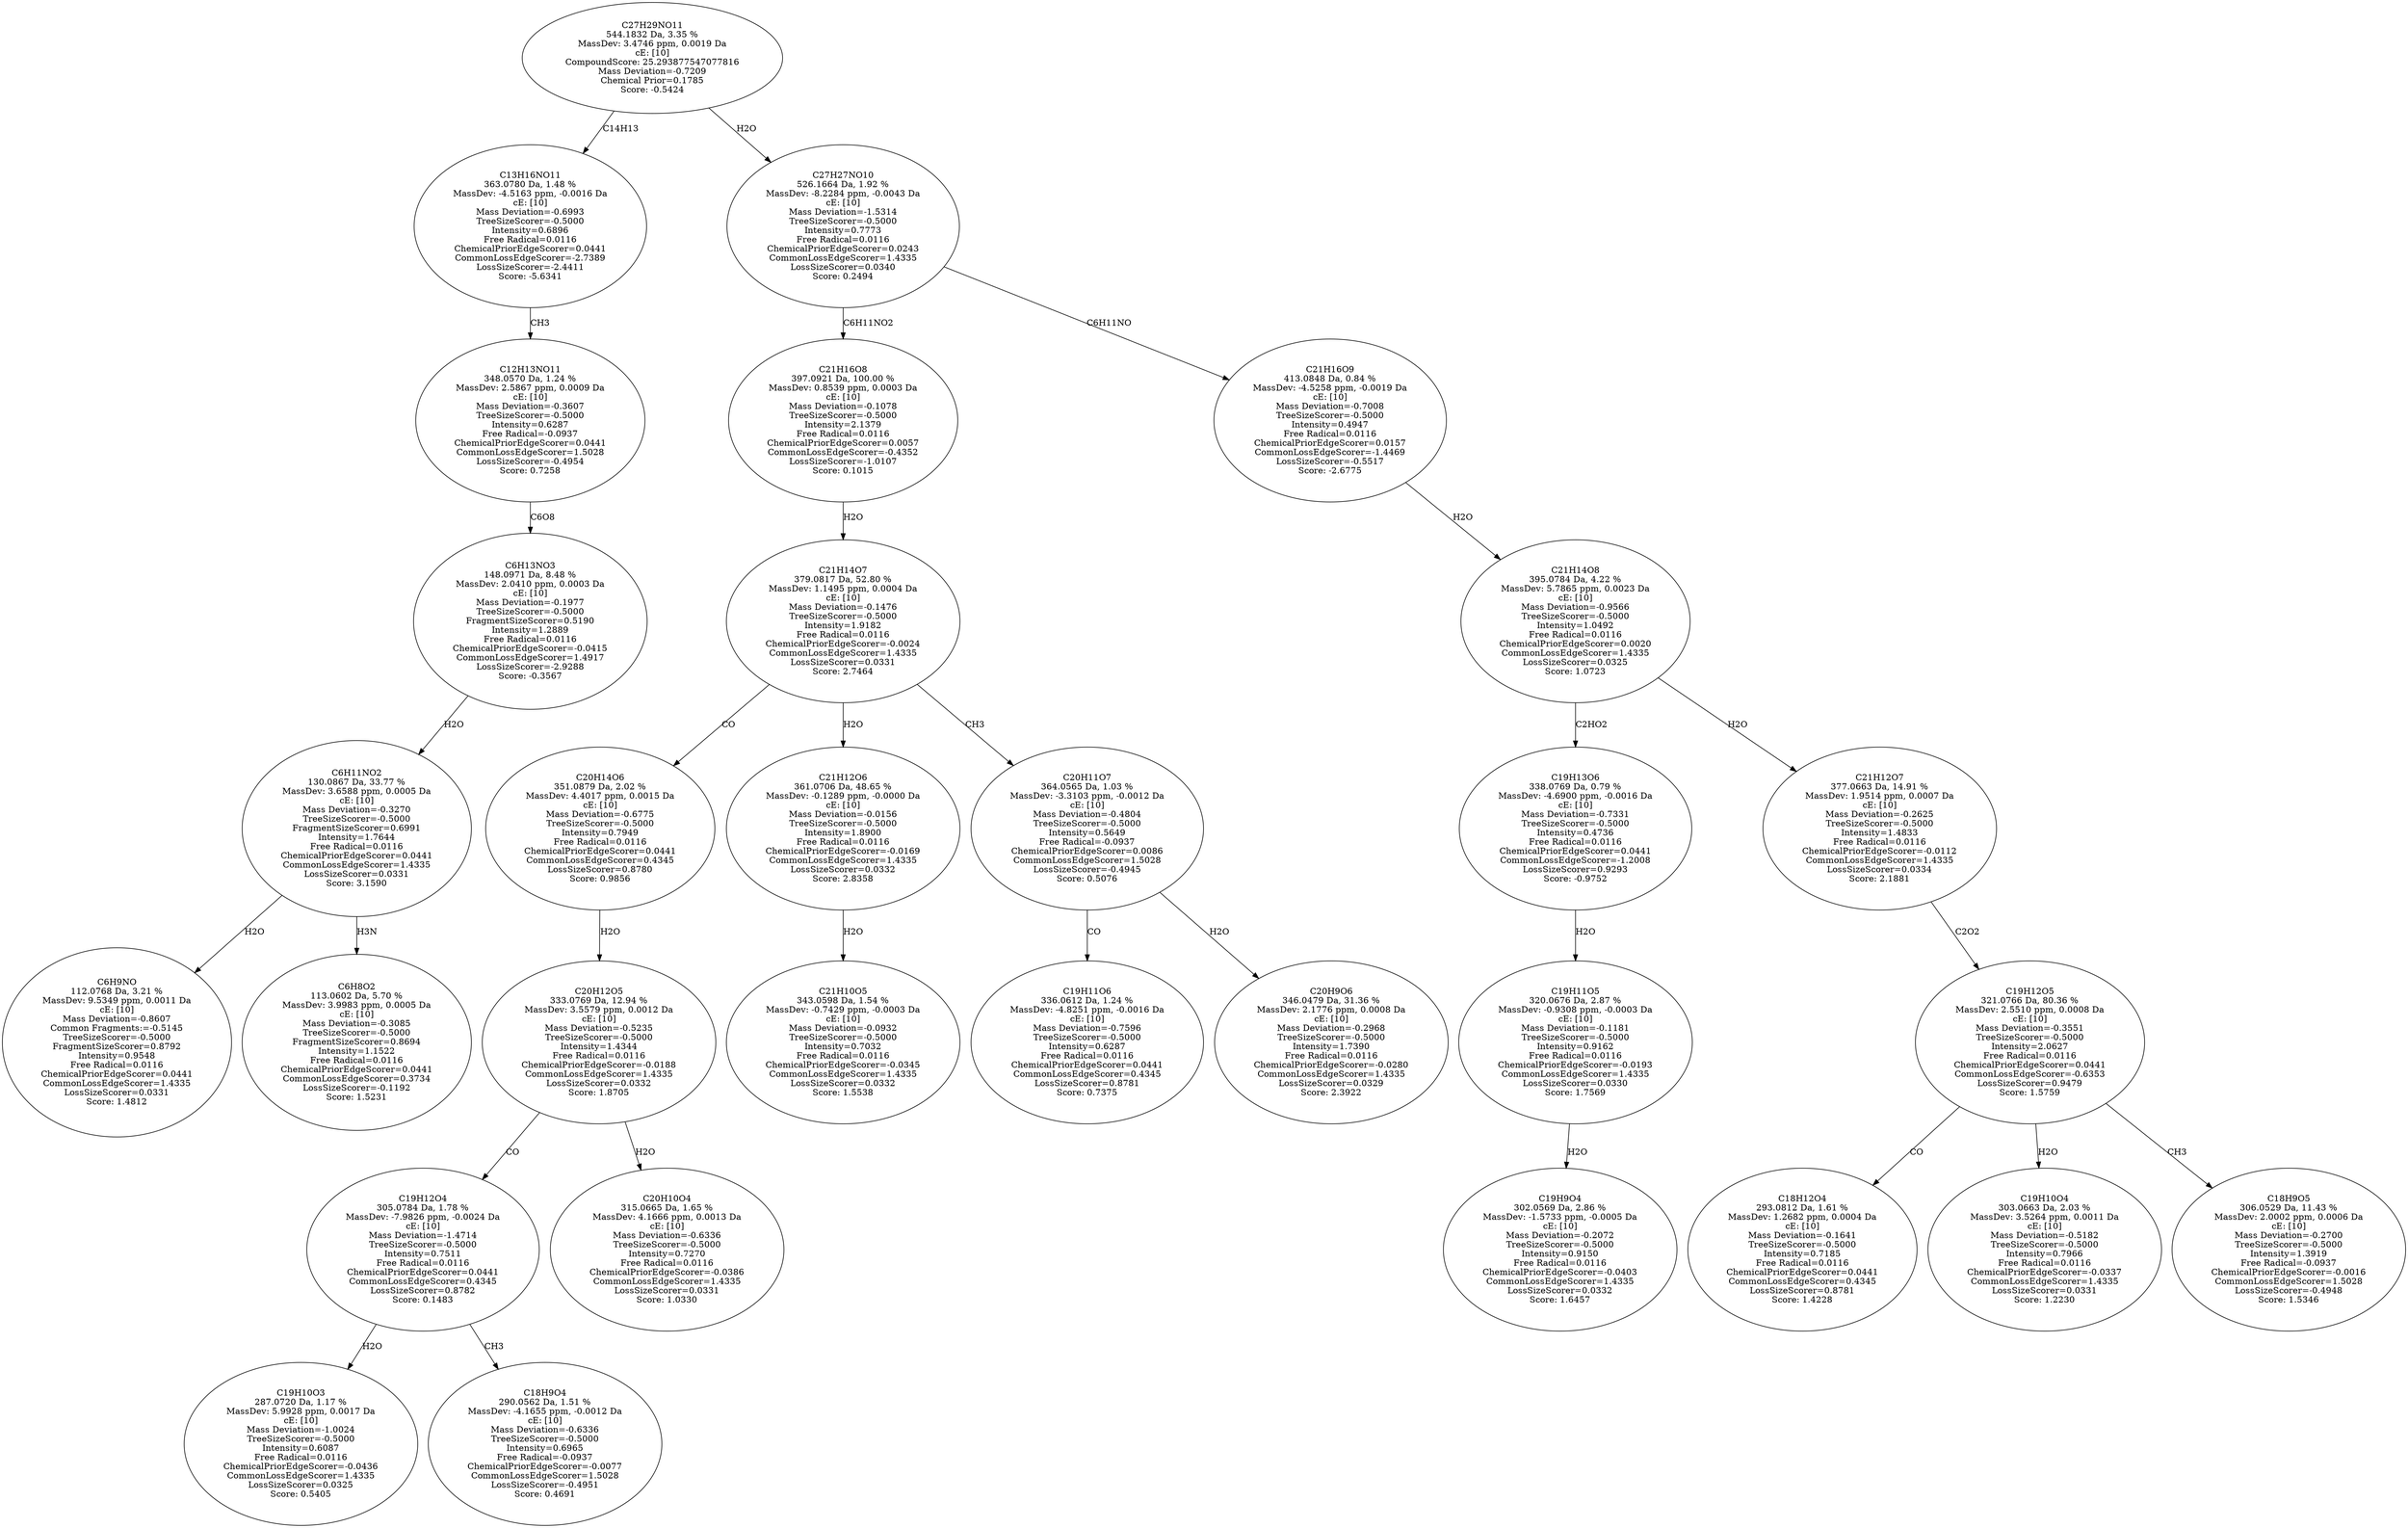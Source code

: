 strict digraph {
v1 [label="C6H9NO\n112.0768 Da, 3.21 %\nMassDev: 9.5349 ppm, 0.0011 Da\ncE: [10]\nMass Deviation=-0.8607\nCommon Fragments:=-0.5145\nTreeSizeScorer=-0.5000\nFragmentSizeScorer=0.8792\nIntensity=0.9548\nFree Radical=0.0116\nChemicalPriorEdgeScorer=0.0441\nCommonLossEdgeScorer=1.4335\nLossSizeScorer=0.0331\nScore: 1.4812"];
v2 [label="C6H8O2\n113.0602 Da, 5.70 %\nMassDev: 3.9983 ppm, 0.0005 Da\ncE: [10]\nMass Deviation=-0.3085\nTreeSizeScorer=-0.5000\nFragmentSizeScorer=0.8694\nIntensity=1.1522\nFree Radical=0.0116\nChemicalPriorEdgeScorer=0.0441\nCommonLossEdgeScorer=0.3734\nLossSizeScorer=-0.1192\nScore: 1.5231"];
v3 [label="C6H11NO2\n130.0867 Da, 33.77 %\nMassDev: 3.6588 ppm, 0.0005 Da\ncE: [10]\nMass Deviation=-0.3270\nTreeSizeScorer=-0.5000\nFragmentSizeScorer=0.6991\nIntensity=1.7644\nFree Radical=0.0116\nChemicalPriorEdgeScorer=0.0441\nCommonLossEdgeScorer=1.4335\nLossSizeScorer=0.0331\nScore: 3.1590"];
v4 [label="C6H13NO3\n148.0971 Da, 8.48 %\nMassDev: 2.0410 ppm, 0.0003 Da\ncE: [10]\nMass Deviation=-0.1977\nTreeSizeScorer=-0.5000\nFragmentSizeScorer=0.5190\nIntensity=1.2889\nFree Radical=0.0116\nChemicalPriorEdgeScorer=-0.0415\nCommonLossEdgeScorer=1.4917\nLossSizeScorer=-2.9288\nScore: -0.3567"];
v5 [label="C12H13NO11\n348.0570 Da, 1.24 %\nMassDev: 2.5867 ppm, 0.0009 Da\ncE: [10]\nMass Deviation=-0.3607\nTreeSizeScorer=-0.5000\nIntensity=0.6287\nFree Radical=-0.0937\nChemicalPriorEdgeScorer=0.0441\nCommonLossEdgeScorer=1.5028\nLossSizeScorer=-0.4954\nScore: 0.7258"];
v6 [label="C13H16NO11\n363.0780 Da, 1.48 %\nMassDev: -4.5163 ppm, -0.0016 Da\ncE: [10]\nMass Deviation=-0.6993\nTreeSizeScorer=-0.5000\nIntensity=0.6896\nFree Radical=0.0116\nChemicalPriorEdgeScorer=0.0441\nCommonLossEdgeScorer=-2.7389\nLossSizeScorer=-2.4411\nScore: -5.6341"];
v7 [label="C19H10O3\n287.0720 Da, 1.17 %\nMassDev: 5.9928 ppm, 0.0017 Da\ncE: [10]\nMass Deviation=-1.0024\nTreeSizeScorer=-0.5000\nIntensity=0.6087\nFree Radical=0.0116\nChemicalPriorEdgeScorer=-0.0436\nCommonLossEdgeScorer=1.4335\nLossSizeScorer=0.0325\nScore: 0.5405"];
v8 [label="C18H9O4\n290.0562 Da, 1.51 %\nMassDev: -4.1655 ppm, -0.0012 Da\ncE: [10]\nMass Deviation=-0.6336\nTreeSizeScorer=-0.5000\nIntensity=0.6965\nFree Radical=-0.0937\nChemicalPriorEdgeScorer=-0.0077\nCommonLossEdgeScorer=1.5028\nLossSizeScorer=-0.4951\nScore: 0.4691"];
v9 [label="C19H12O4\n305.0784 Da, 1.78 %\nMassDev: -7.9826 ppm, -0.0024 Da\ncE: [10]\nMass Deviation=-1.4714\nTreeSizeScorer=-0.5000\nIntensity=0.7511\nFree Radical=0.0116\nChemicalPriorEdgeScorer=0.0441\nCommonLossEdgeScorer=0.4345\nLossSizeScorer=0.8782\nScore: 0.1483"];
v10 [label="C20H10O4\n315.0665 Da, 1.65 %\nMassDev: 4.1666 ppm, 0.0013 Da\ncE: [10]\nMass Deviation=-0.6336\nTreeSizeScorer=-0.5000\nIntensity=0.7270\nFree Radical=0.0116\nChemicalPriorEdgeScorer=-0.0386\nCommonLossEdgeScorer=1.4335\nLossSizeScorer=0.0331\nScore: 1.0330"];
v11 [label="C20H12O5\n333.0769 Da, 12.94 %\nMassDev: 3.5579 ppm, 0.0012 Da\ncE: [10]\nMass Deviation=-0.5235\nTreeSizeScorer=-0.5000\nIntensity=1.4344\nFree Radical=0.0116\nChemicalPriorEdgeScorer=-0.0188\nCommonLossEdgeScorer=1.4335\nLossSizeScorer=0.0332\nScore: 1.8705"];
v12 [label="C20H14O6\n351.0879 Da, 2.02 %\nMassDev: 4.4017 ppm, 0.0015 Da\ncE: [10]\nMass Deviation=-0.6775\nTreeSizeScorer=-0.5000\nIntensity=0.7949\nFree Radical=0.0116\nChemicalPriorEdgeScorer=0.0441\nCommonLossEdgeScorer=0.4345\nLossSizeScorer=0.8780\nScore: 0.9856"];
v13 [label="C21H10O5\n343.0598 Da, 1.54 %\nMassDev: -0.7429 ppm, -0.0003 Da\ncE: [10]\nMass Deviation=-0.0932\nTreeSizeScorer=-0.5000\nIntensity=0.7032\nFree Radical=0.0116\nChemicalPriorEdgeScorer=-0.0345\nCommonLossEdgeScorer=1.4335\nLossSizeScorer=0.0332\nScore: 1.5538"];
v14 [label="C21H12O6\n361.0706 Da, 48.65 %\nMassDev: -0.1289 ppm, -0.0000 Da\ncE: [10]\nMass Deviation=-0.0156\nTreeSizeScorer=-0.5000\nIntensity=1.8900\nFree Radical=0.0116\nChemicalPriorEdgeScorer=-0.0169\nCommonLossEdgeScorer=1.4335\nLossSizeScorer=0.0332\nScore: 2.8358"];
v15 [label="C19H11O6\n336.0612 Da, 1.24 %\nMassDev: -4.8251 ppm, -0.0016 Da\ncE: [10]\nMass Deviation=-0.7596\nTreeSizeScorer=-0.5000\nIntensity=0.6287\nFree Radical=0.0116\nChemicalPriorEdgeScorer=0.0441\nCommonLossEdgeScorer=0.4345\nLossSizeScorer=0.8781\nScore: 0.7375"];
v16 [label="C20H9O6\n346.0479 Da, 31.36 %\nMassDev: 2.1776 ppm, 0.0008 Da\ncE: [10]\nMass Deviation=-0.2968\nTreeSizeScorer=-0.5000\nIntensity=1.7390\nFree Radical=0.0116\nChemicalPriorEdgeScorer=-0.0280\nCommonLossEdgeScorer=1.4335\nLossSizeScorer=0.0329\nScore: 2.3922"];
v17 [label="C20H11O7\n364.0565 Da, 1.03 %\nMassDev: -3.3103 ppm, -0.0012 Da\ncE: [10]\nMass Deviation=-0.4804\nTreeSizeScorer=-0.5000\nIntensity=0.5649\nFree Radical=-0.0937\nChemicalPriorEdgeScorer=0.0086\nCommonLossEdgeScorer=1.5028\nLossSizeScorer=-0.4945\nScore: 0.5076"];
v18 [label="C21H14O7\n379.0817 Da, 52.80 %\nMassDev: 1.1495 ppm, 0.0004 Da\ncE: [10]\nMass Deviation=-0.1476\nTreeSizeScorer=-0.5000\nIntensity=1.9182\nFree Radical=0.0116\nChemicalPriorEdgeScorer=-0.0024\nCommonLossEdgeScorer=1.4335\nLossSizeScorer=0.0331\nScore: 2.7464"];
v19 [label="C21H16O8\n397.0921 Da, 100.00 %\nMassDev: 0.8539 ppm, 0.0003 Da\ncE: [10]\nMass Deviation=-0.1078\nTreeSizeScorer=-0.5000\nIntensity=2.1379\nFree Radical=0.0116\nChemicalPriorEdgeScorer=0.0057\nCommonLossEdgeScorer=-0.4352\nLossSizeScorer=-1.0107\nScore: 0.1015"];
v20 [label="C19H9O4\n302.0569 Da, 2.86 %\nMassDev: -1.5733 ppm, -0.0005 Da\ncE: [10]\nMass Deviation=-0.2072\nTreeSizeScorer=-0.5000\nIntensity=0.9150\nFree Radical=0.0116\nChemicalPriorEdgeScorer=-0.0403\nCommonLossEdgeScorer=1.4335\nLossSizeScorer=0.0332\nScore: 1.6457"];
v21 [label="C19H11O5\n320.0676 Da, 2.87 %\nMassDev: -0.9308 ppm, -0.0003 Da\ncE: [10]\nMass Deviation=-0.1181\nTreeSizeScorer=-0.5000\nIntensity=0.9162\nFree Radical=0.0116\nChemicalPriorEdgeScorer=-0.0193\nCommonLossEdgeScorer=1.4335\nLossSizeScorer=0.0330\nScore: 1.7569"];
v22 [label="C19H13O6\n338.0769 Da, 0.79 %\nMassDev: -4.6900 ppm, -0.0016 Da\ncE: [10]\nMass Deviation=-0.7331\nTreeSizeScorer=-0.5000\nIntensity=0.4736\nFree Radical=0.0116\nChemicalPriorEdgeScorer=0.0441\nCommonLossEdgeScorer=-1.2008\nLossSizeScorer=0.9293\nScore: -0.9752"];
v23 [label="C18H12O4\n293.0812 Da, 1.61 %\nMassDev: 1.2682 ppm, 0.0004 Da\ncE: [10]\nMass Deviation=-0.1641\nTreeSizeScorer=-0.5000\nIntensity=0.7185\nFree Radical=0.0116\nChemicalPriorEdgeScorer=0.0441\nCommonLossEdgeScorer=0.4345\nLossSizeScorer=0.8781\nScore: 1.4228"];
v24 [label="C19H10O4\n303.0663 Da, 2.03 %\nMassDev: 3.5264 ppm, 0.0011 Da\ncE: [10]\nMass Deviation=-0.5182\nTreeSizeScorer=-0.5000\nIntensity=0.7966\nFree Radical=0.0116\nChemicalPriorEdgeScorer=-0.0337\nCommonLossEdgeScorer=1.4335\nLossSizeScorer=0.0331\nScore: 1.2230"];
v25 [label="C18H9O5\n306.0529 Da, 11.43 %\nMassDev: 2.0002 ppm, 0.0006 Da\ncE: [10]\nMass Deviation=-0.2700\nTreeSizeScorer=-0.5000\nIntensity=1.3919\nFree Radical=-0.0937\nChemicalPriorEdgeScorer=-0.0016\nCommonLossEdgeScorer=1.5028\nLossSizeScorer=-0.4948\nScore: 1.5346"];
v26 [label="C19H12O5\n321.0766 Da, 80.36 %\nMassDev: 2.5510 ppm, 0.0008 Da\ncE: [10]\nMass Deviation=-0.3551\nTreeSizeScorer=-0.5000\nIntensity=2.0627\nFree Radical=0.0116\nChemicalPriorEdgeScorer=0.0441\nCommonLossEdgeScorer=-0.6353\nLossSizeScorer=0.9479\nScore: 1.5759"];
v27 [label="C21H12O7\n377.0663 Da, 14.91 %\nMassDev: 1.9514 ppm, 0.0007 Da\ncE: [10]\nMass Deviation=-0.2625\nTreeSizeScorer=-0.5000\nIntensity=1.4833\nFree Radical=0.0116\nChemicalPriorEdgeScorer=-0.0112\nCommonLossEdgeScorer=1.4335\nLossSizeScorer=0.0334\nScore: 2.1881"];
v28 [label="C21H14O8\n395.0784 Da, 4.22 %\nMassDev: 5.7865 ppm, 0.0023 Da\ncE: [10]\nMass Deviation=-0.9566\nTreeSizeScorer=-0.5000\nIntensity=1.0492\nFree Radical=0.0116\nChemicalPriorEdgeScorer=0.0020\nCommonLossEdgeScorer=1.4335\nLossSizeScorer=0.0325\nScore: 1.0723"];
v29 [label="C21H16O9\n413.0848 Da, 0.84 %\nMassDev: -4.5258 ppm, -0.0019 Da\ncE: [10]\nMass Deviation=-0.7008\nTreeSizeScorer=-0.5000\nIntensity=0.4947\nFree Radical=0.0116\nChemicalPriorEdgeScorer=0.0157\nCommonLossEdgeScorer=-1.4469\nLossSizeScorer=-0.5517\nScore: -2.6775"];
v30 [label="C27H27NO10\n526.1664 Da, 1.92 %\nMassDev: -8.2284 ppm, -0.0043 Da\ncE: [10]\nMass Deviation=-1.5314\nTreeSizeScorer=-0.5000\nIntensity=0.7773\nFree Radical=0.0116\nChemicalPriorEdgeScorer=0.0243\nCommonLossEdgeScorer=1.4335\nLossSizeScorer=0.0340\nScore: 0.2494"];
v31 [label="C27H29NO11\n544.1832 Da, 3.35 %\nMassDev: 3.4746 ppm, 0.0019 Da\ncE: [10]\nCompoundScore: 25.293877547077816\nMass Deviation=-0.7209\nChemical Prior=0.1785\nScore: -0.5424"];
v3 -> v1 [label="H2O"];
v3 -> v2 [label="H3N"];
v4 -> v3 [label="H2O"];
v5 -> v4 [label="C6O8"];
v6 -> v5 [label="CH3"];
v31 -> v6 [label="C14H13"];
v9 -> v7 [label="H2O"];
v9 -> v8 [label="CH3"];
v11 -> v9 [label="CO"];
v11 -> v10 [label="H2O"];
v12 -> v11 [label="H2O"];
v18 -> v12 [label="CO"];
v14 -> v13 [label="H2O"];
v18 -> v14 [label="H2O"];
v17 -> v15 [label="CO"];
v17 -> v16 [label="H2O"];
v18 -> v17 [label="CH3"];
v19 -> v18 [label="H2O"];
v30 -> v19 [label="C6H11NO2"];
v21 -> v20 [label="H2O"];
v22 -> v21 [label="H2O"];
v28 -> v22 [label="C2HO2"];
v26 -> v23 [label="CO"];
v26 -> v24 [label="H2O"];
v26 -> v25 [label="CH3"];
v27 -> v26 [label="C2O2"];
v28 -> v27 [label="H2O"];
v29 -> v28 [label="H2O"];
v30 -> v29 [label="C6H11NO"];
v31 -> v30 [label="H2O"];
}